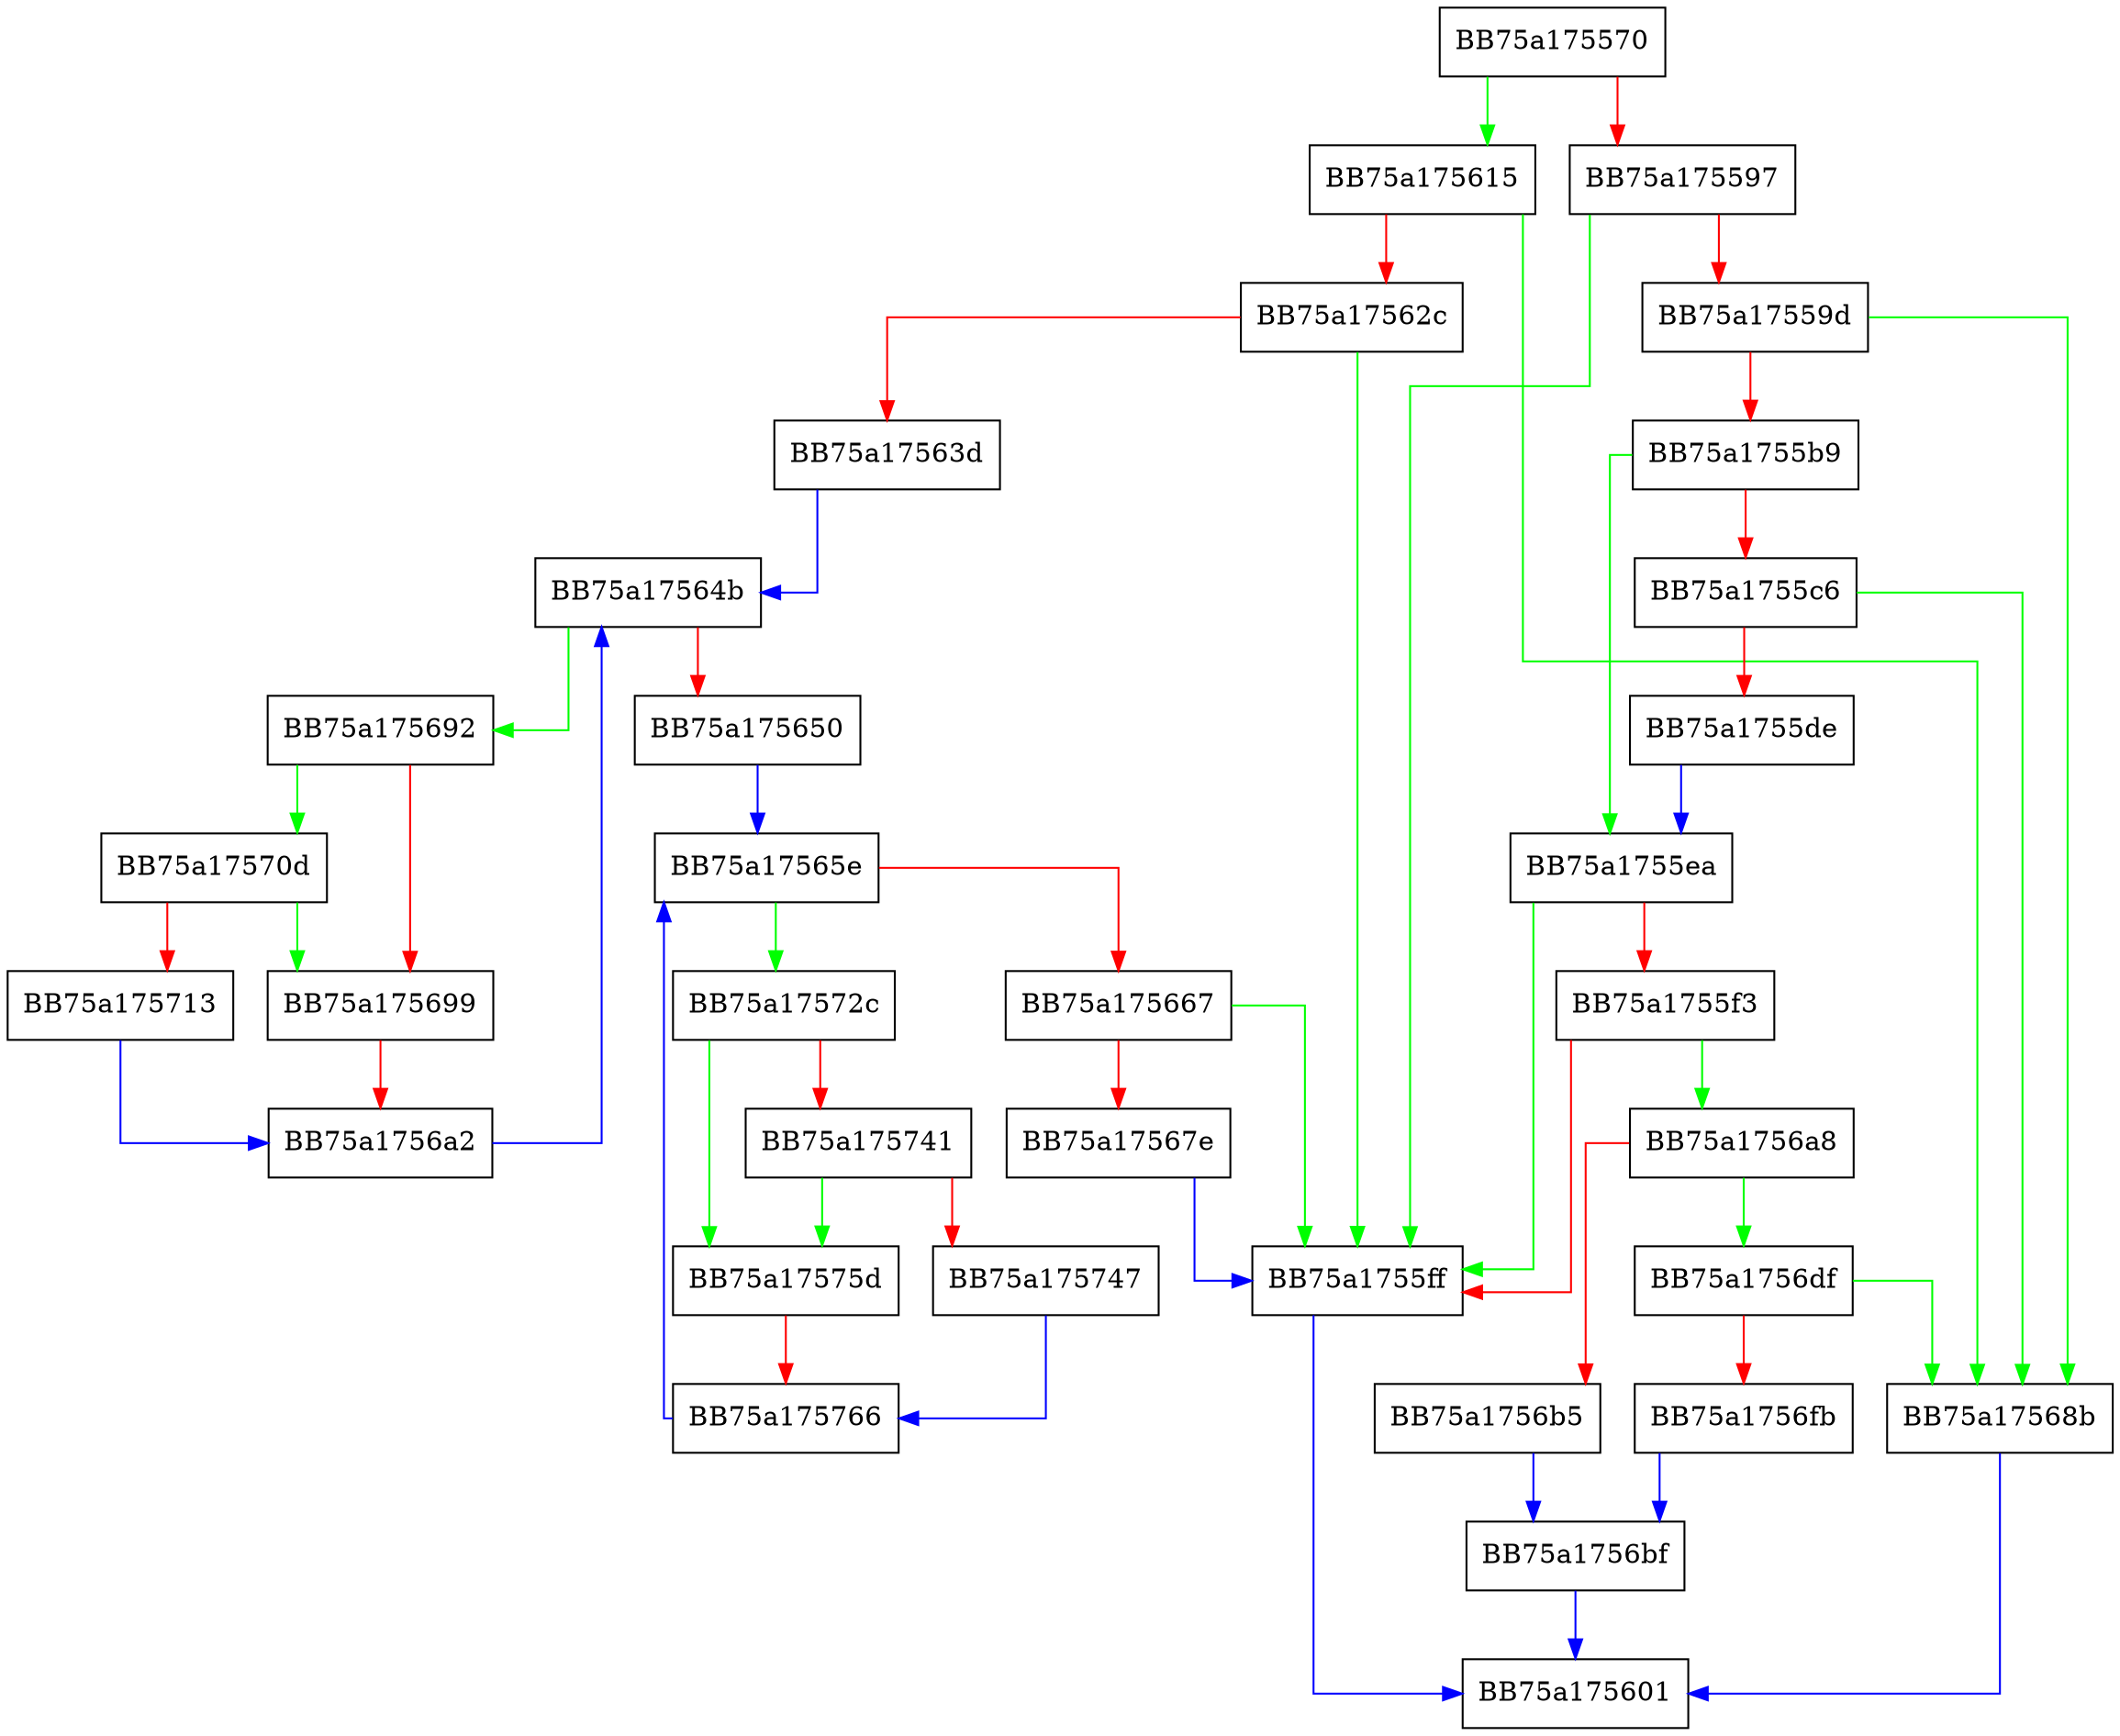 digraph putUpdateLengthThrows {
  node [shape="box"];
  graph [splines=ortho];
  BB75a175570 -> BB75a175615 [color="green"];
  BB75a175570 -> BB75a175597 [color="red"];
  BB75a175597 -> BB75a1755ff [color="green"];
  BB75a175597 -> BB75a17559d [color="red"];
  BB75a17559d -> BB75a17568b [color="green"];
  BB75a17559d -> BB75a1755b9 [color="red"];
  BB75a1755b9 -> BB75a1755ea [color="green"];
  BB75a1755b9 -> BB75a1755c6 [color="red"];
  BB75a1755c6 -> BB75a17568b [color="green"];
  BB75a1755c6 -> BB75a1755de [color="red"];
  BB75a1755de -> BB75a1755ea [color="blue"];
  BB75a1755ea -> BB75a1755ff [color="green"];
  BB75a1755ea -> BB75a1755f3 [color="red"];
  BB75a1755f3 -> BB75a1756a8 [color="green"];
  BB75a1755f3 -> BB75a1755ff [color="red"];
  BB75a1755ff -> BB75a175601 [color="blue"];
  BB75a175615 -> BB75a17568b [color="green"];
  BB75a175615 -> BB75a17562c [color="red"];
  BB75a17562c -> BB75a1755ff [color="green"];
  BB75a17562c -> BB75a17563d [color="red"];
  BB75a17563d -> BB75a17564b [color="blue"];
  BB75a17564b -> BB75a175692 [color="green"];
  BB75a17564b -> BB75a175650 [color="red"];
  BB75a175650 -> BB75a17565e [color="blue"];
  BB75a17565e -> BB75a17572c [color="green"];
  BB75a17565e -> BB75a175667 [color="red"];
  BB75a175667 -> BB75a1755ff [color="green"];
  BB75a175667 -> BB75a17567e [color="red"];
  BB75a17567e -> BB75a1755ff [color="blue"];
  BB75a17568b -> BB75a175601 [color="blue"];
  BB75a175692 -> BB75a17570d [color="green"];
  BB75a175692 -> BB75a175699 [color="red"];
  BB75a175699 -> BB75a1756a2 [color="red"];
  BB75a1756a2 -> BB75a17564b [color="blue"];
  BB75a1756a8 -> BB75a1756df [color="green"];
  BB75a1756a8 -> BB75a1756b5 [color="red"];
  BB75a1756b5 -> BB75a1756bf [color="blue"];
  BB75a1756bf -> BB75a175601 [color="blue"];
  BB75a1756df -> BB75a17568b [color="green"];
  BB75a1756df -> BB75a1756fb [color="red"];
  BB75a1756fb -> BB75a1756bf [color="blue"];
  BB75a17570d -> BB75a175699 [color="green"];
  BB75a17570d -> BB75a175713 [color="red"];
  BB75a175713 -> BB75a1756a2 [color="blue"];
  BB75a17572c -> BB75a17575d [color="green"];
  BB75a17572c -> BB75a175741 [color="red"];
  BB75a175741 -> BB75a17575d [color="green"];
  BB75a175741 -> BB75a175747 [color="red"];
  BB75a175747 -> BB75a175766 [color="blue"];
  BB75a17575d -> BB75a175766 [color="red"];
  BB75a175766 -> BB75a17565e [color="blue"];
}